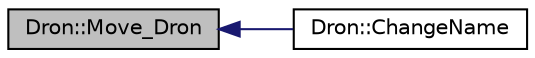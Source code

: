 digraph "Dron::Move_Dron"
{
  edge [fontname="Helvetica",fontsize="10",labelfontname="Helvetica",labelfontsize="10"];
  node [fontname="Helvetica",fontsize="10",shape=record];
  rankdir="LR";
  Node22 [label="Dron::Move_Dron",height=0.2,width=0.4,color="black", fillcolor="grey75", style="filled", fontcolor="black"];
  Node22 -> Node23 [dir="back",color="midnightblue",fontsize="10",style="solid",fontname="Helvetica"];
  Node23 [label="Dron::ChangeName",height=0.2,width=0.4,color="black", fillcolor="white", style="filled",URL="$class_dron.html#adae397eef945fcbf6e8d17b4503606a3",tooltip="Metoda zmiany nazwy drona. "];
}

